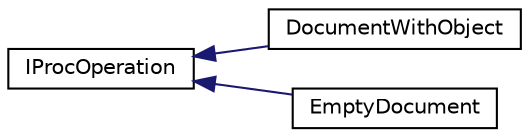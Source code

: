 digraph "Graphical Class Hierarchy"
{
  edge [fontname="Helvetica",fontsize="10",labelfontname="Helvetica",labelfontsize="10"];
  node [fontname="Helvetica",fontsize="10",shape=record];
  rankdir="LR";
  Node1 [label="IProcOperation",height=0.2,width=0.4,color="black", fillcolor="white", style="filled",URL="$struct_i_proc_operation.html",tooltip="интерфейс состояния конечного автомата "];
  Node1 -> Node2 [dir="back",color="midnightblue",fontsize="10",style="solid",fontname="Helvetica"];
  Node2 [label="DocumentWithObject",height=0.2,width=0.4,color="black", fillcolor="white", style="filled",URL="$class_document_with_object.html",tooltip="Состояние - не пустой документ (содержет сколько-то объектов) "];
  Node1 -> Node3 [dir="back",color="midnightblue",fontsize="10",style="solid",fontname="Helvetica"];
  Node3 [label="EmptyDocument",height=0.2,width=0.4,color="black", fillcolor="white", style="filled",URL="$class_empty_document.html",tooltip="Состояние - пустой документ "];
}
